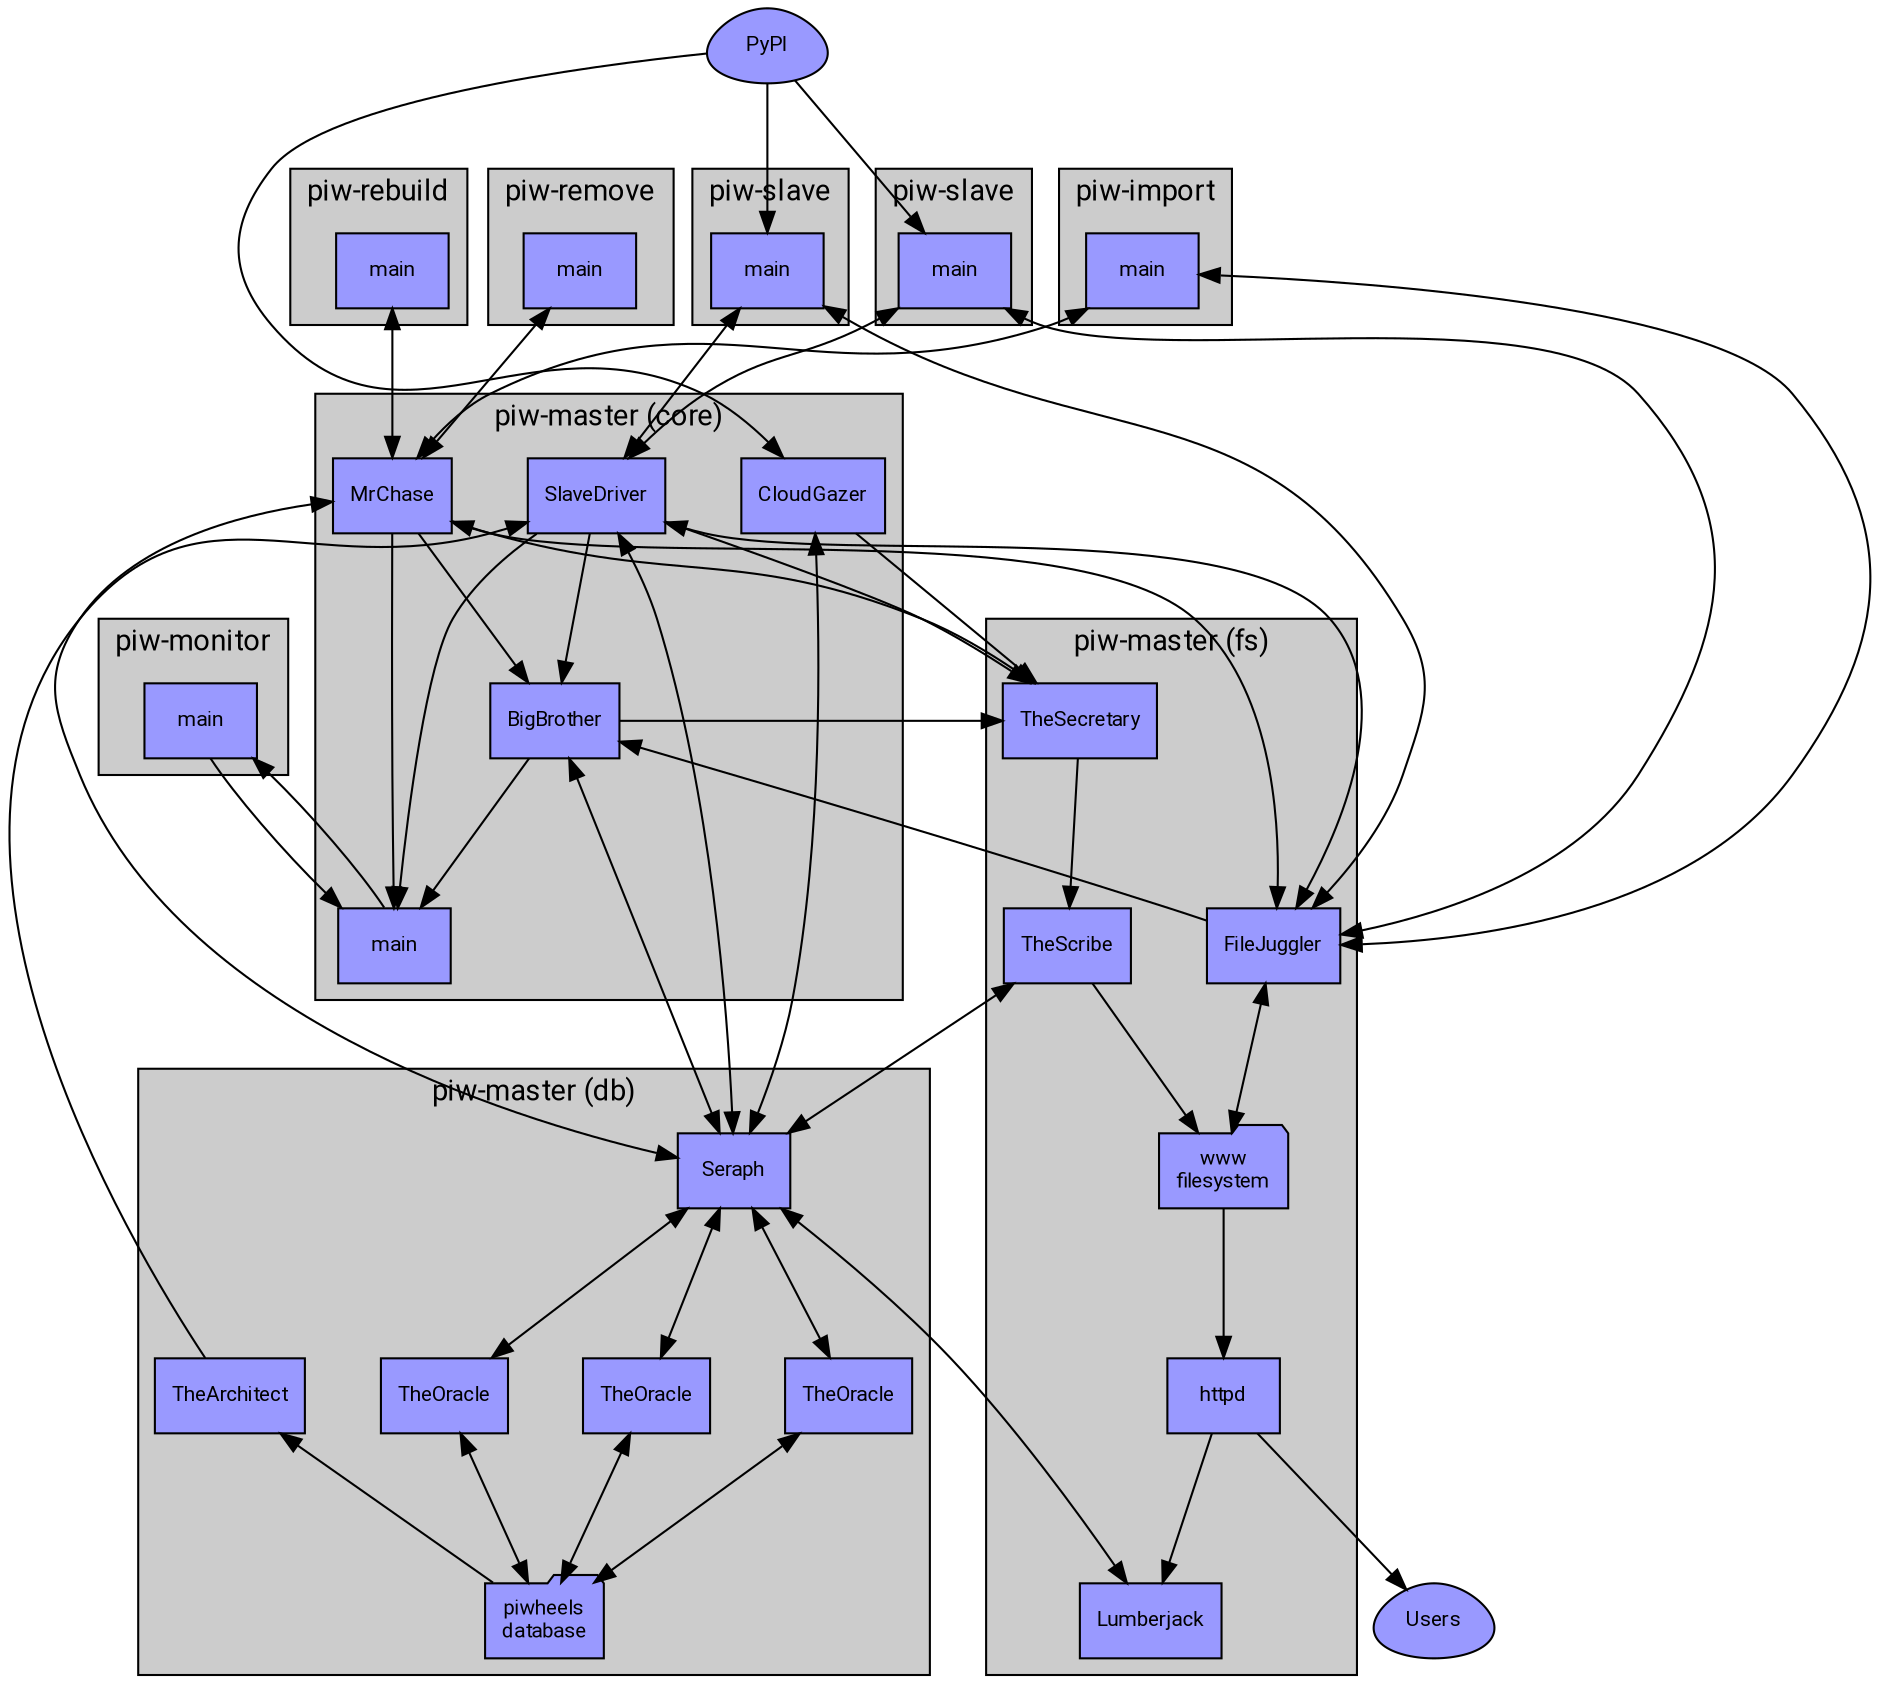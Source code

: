 digraph piwheels {
    graph [nodesep=0.5, ranksep=1, style=filled, fontname=Roboto, fontsize=14, fillcolor="#cccccc"];
    node [shape=rect, fontname=Roboto, fontsize=10, style=filled, fillcolor="#9999ff", penwidth=1];
    edge [fontname=Sans, fontsize=8];

    PyPI [label="PyPI", shape=egg];
    Users [label="Users", shape=egg];

    subgraph cluster_db_server {
        graph [label="piw-master (db)"];

        TheOracle1 [label="TheOracle"];
        TheOracle2 [label="TheOracle"];
        TheOracle3 [label="TheOracle"];
        TheArchitect;
        Seraph;
        db [label="piwheels\ndatabase", shape=folder];

        Seraph->TheOracle1 [dir=both];
        Seraph->TheOracle2 [dir=both];
        Seraph->TheOracle3 [dir=both];
        TheOracle1->db [dir=both];
        TheOracle2->db [dir=both];
        TheOracle3->db [dir=both];
        TheArchitect->db [dir=back];
    }

    subgraph cluster_file_server {
        graph [label="piw-master (fs)"];

        TheSecretary;
        TheScribe;
        FileJuggler;
        Lumberjack;
        fs [label="www\nfilesystem", shape=folder];
        httpd;

        TheSecretary->TheScribe;
        TheScribe->fs;
        FileJuggler->fs [dir=both];
        fs->httpd;
        httpd->Lumberjack;
    }

    subgraph cluster_master {
        graph [label="piw-master (core)"];

        CloudGazer;
        main;
        MrChase;
        SlaveDriver;
        BigBrother;

        BigBrother->main;
        SlaveDriver->main;
        MrChase->main;
        MrChase->TheSecretary;
    }

    subgraph cluster_monitor {
        graph [label="piw-monitor"];
        monitor [label="main"];
    }

    subgraph cluster_slave1 {
        graph [label="piw-slave"];
        Slave1 [label="main"];
    }

    subgraph cluster_slave2 {
        graph [label="piw-slave"];
        Slave2 [label="main"];
    }

    subgraph cluster_import {
        graph [label="piw-import"];
        Importer [label="main"];
    }

    subgraph cluster_rebuild {
        graph [label="piw-rebuild"];
        Rebuild [label="main"];
    }

    subgraph cluster_remove {
        graph [label="piw-remove"];
        Remove [label="main"];
    }


    PyPI->CloudGazer;
    PyPI->Slave1;
    PyPI->Slave2;
    Slave1->SlaveDriver [dir=both];
    Slave2->SlaveDriver [dir=both];
    Slave1->FileJuggler [dir=both];
    Slave2->FileJuggler [dir=both];
    Importer->MrChase [dir=both];
    Importer->FileJuggler [dir=both];
    Rebuild->MrChase [dir=both];
    Remove->MrChase [dir=both];
    main->monitor;
    monitor->main;

    CloudGazer->Seraph [dir=both];
    CloudGazer->TheSecretary;
    BigBrother->TheSecretary;
    SlaveDriver->TheSecretary;
    SlaveDriver->BigBrother;
    FileJuggler->BigBrother;
    TheScribe->Seraph [dir=both];
    BigBrother->Seraph [dir=both];
    SlaveDriver->FileJuggler [dir=both];
    SlaveDriver->Seraph [dir=both];
    TheArchitect->SlaveDriver;
    MrChase->FileJuggler [dir=both];
    MrChase->Seraph [dir=both];
    MrChase->BigBrother;
    Lumberjack->Seraph [dir=both];
    httpd->Users;
}
